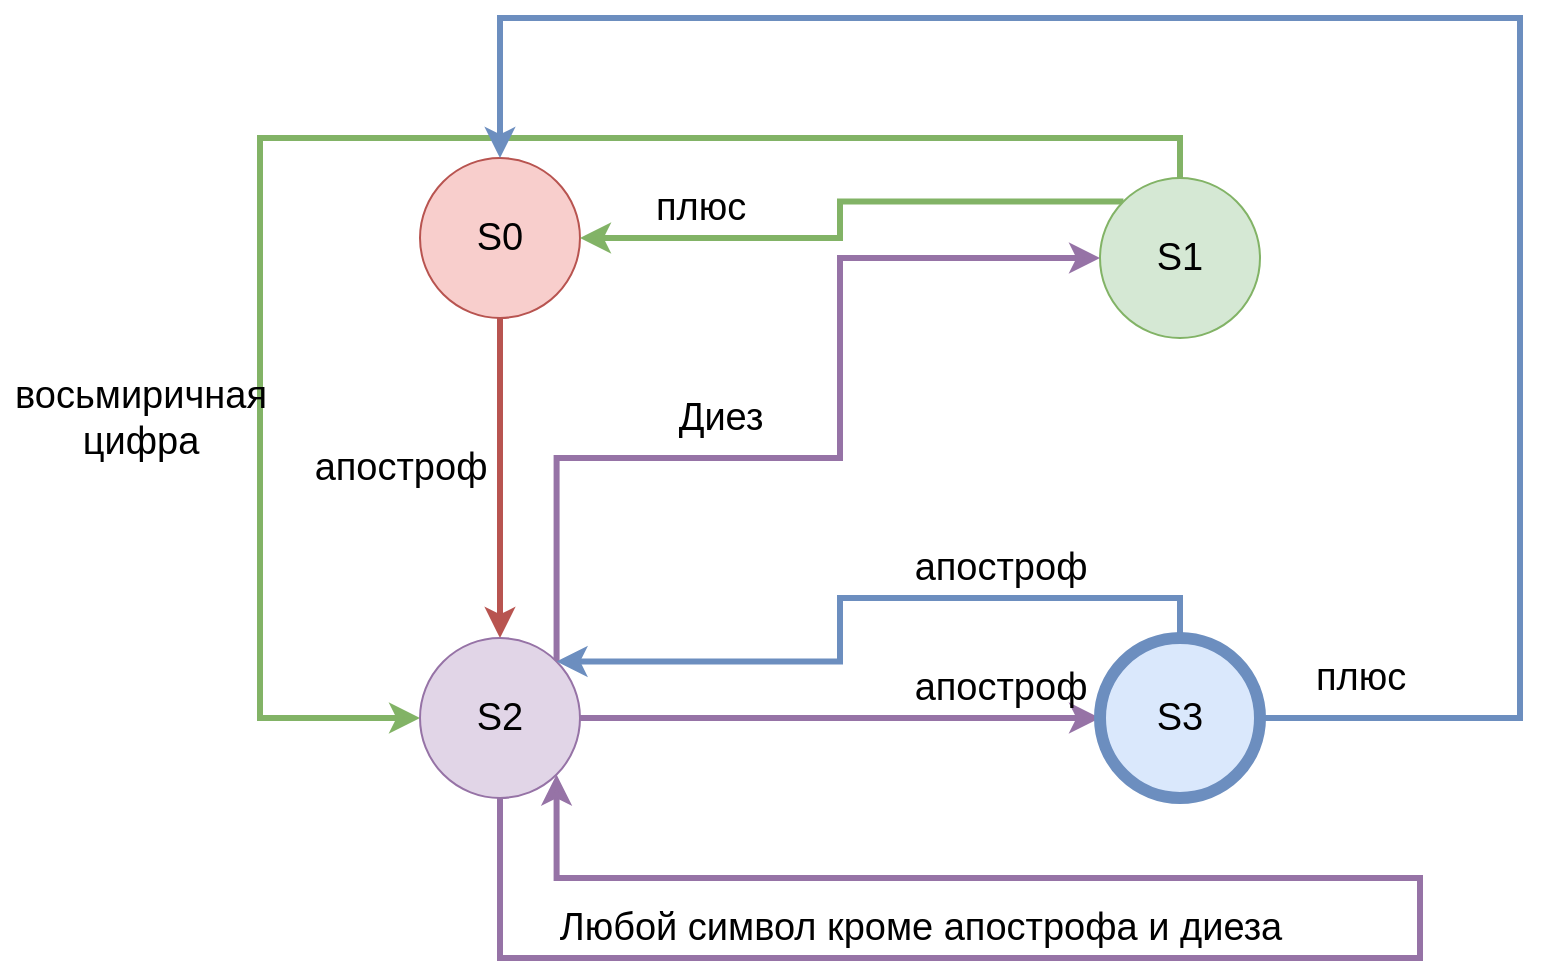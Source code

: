 <mxfile version="13.8.3" type="google"><diagram id="k1qQ2Jnl2-uYnXi_RqJZ" name="Page-1"><mxGraphModel dx="2249" dy="799" grid="1" gridSize="10" guides="1" tooltips="1" connect="1" arrows="1" fold="1" page="1" pageScale="1" pageWidth="827" pageHeight="1169" math="0" shadow="0"><root><mxCell id="0"/><mxCell id="1" parent="0"/><mxCell id="srklEjyQGkFXE947Fof7-5" style="edgeStyle=orthogonalEdgeStyle;rounded=0;orthogonalLoop=1;jettySize=auto;html=1;exitX=0.5;exitY=1;exitDx=0;exitDy=0;entryX=0.5;entryY=0;entryDx=0;entryDy=0;fontSize=19;strokeWidth=3;fillColor=#f8cecc;strokeColor=#b85450;" edge="1" parent="1" source="srklEjyQGkFXE947Fof7-1" target="srklEjyQGkFXE947Fof7-3"><mxGeometry relative="1" as="geometry"/></mxCell><mxCell id="srklEjyQGkFXE947Fof7-1" value="S0" style="ellipse;whiteSpace=wrap;html=1;aspect=fixed;fillColor=#f8cecc;strokeColor=#b85450;fontSize=19;" vertex="1" parent="1"><mxGeometry x="170" y="640" width="80" height="80" as="geometry"/></mxCell><mxCell id="srklEjyQGkFXE947Fof7-7" style="edgeStyle=orthogonalEdgeStyle;rounded=0;orthogonalLoop=1;jettySize=auto;html=1;exitX=0.5;exitY=0;exitDx=0;exitDy=0;entryX=0;entryY=0.5;entryDx=0;entryDy=0;fontSize=19;strokeWidth=3;fillColor=#d5e8d4;strokeColor=#82b366;" edge="1" parent="1" source="srklEjyQGkFXE947Fof7-2" target="srklEjyQGkFXE947Fof7-3"><mxGeometry relative="1" as="geometry"><Array as="points"><mxPoint x="550" y="630"/><mxPoint x="90" y="630"/><mxPoint x="90" y="920"/></Array></mxGeometry></mxCell><mxCell id="srklEjyQGkFXE947Fof7-20" style="edgeStyle=orthogonalEdgeStyle;rounded=0;orthogonalLoop=1;jettySize=auto;html=1;exitX=0;exitY=0;exitDx=0;exitDy=0;entryX=1;entryY=0.5;entryDx=0;entryDy=0;fontSize=19;strokeWidth=3;fillColor=#d5e8d4;strokeColor=#82b366;" edge="1" parent="1" source="srklEjyQGkFXE947Fof7-2" target="srklEjyQGkFXE947Fof7-1"><mxGeometry relative="1" as="geometry"/></mxCell><mxCell id="srklEjyQGkFXE947Fof7-2" value="S1" style="ellipse;whiteSpace=wrap;html=1;aspect=fixed;fillColor=#d5e8d4;strokeColor=#82b366;fontSize=19;" vertex="1" parent="1"><mxGeometry x="510" y="650" width="80" height="80" as="geometry"/></mxCell><mxCell id="srklEjyQGkFXE947Fof7-9" style="edgeStyle=orthogonalEdgeStyle;rounded=0;orthogonalLoop=1;jettySize=auto;html=1;exitX=1;exitY=0.5;exitDx=0;exitDy=0;entryX=0;entryY=0.5;entryDx=0;entryDy=0;fontSize=19;strokeWidth=3;fillColor=#e1d5e7;strokeColor=#9673a6;" edge="1" parent="1" source="srklEjyQGkFXE947Fof7-3" target="srklEjyQGkFXE947Fof7-4"><mxGeometry relative="1" as="geometry"/></mxCell><mxCell id="srklEjyQGkFXE947Fof7-11" style="edgeStyle=orthogonalEdgeStyle;rounded=0;orthogonalLoop=1;jettySize=auto;html=1;exitX=1;exitY=0;exitDx=0;exitDy=0;entryX=0;entryY=0.5;entryDx=0;entryDy=0;fontSize=19;strokeWidth=3;fillColor=#e1d5e7;strokeColor=#9673a6;" edge="1" parent="1" source="srklEjyQGkFXE947Fof7-3" target="srklEjyQGkFXE947Fof7-2"><mxGeometry relative="1" as="geometry"><Array as="points"><mxPoint x="238" y="790"/><mxPoint x="380" y="790"/><mxPoint x="380" y="690"/></Array></mxGeometry></mxCell><mxCell id="srklEjyQGkFXE947Fof7-3" value="S2" style="ellipse;whiteSpace=wrap;html=1;aspect=fixed;fillColor=#e1d5e7;strokeColor=#9673a6;fontSize=19;" vertex="1" parent="1"><mxGeometry x="170" y="880" width="80" height="80" as="geometry"/></mxCell><mxCell id="srklEjyQGkFXE947Fof7-23" style="edgeStyle=orthogonalEdgeStyle;rounded=0;orthogonalLoop=1;jettySize=auto;html=1;exitX=0.5;exitY=0;exitDx=0;exitDy=0;entryX=1;entryY=0;entryDx=0;entryDy=0;strokeWidth=3;fontSize=19;fillColor=#dae8fc;strokeColor=#6c8ebf;" edge="1" parent="1" source="srklEjyQGkFXE947Fof7-4" target="srklEjyQGkFXE947Fof7-3"><mxGeometry relative="1" as="geometry"/></mxCell><mxCell id="srklEjyQGkFXE947Fof7-25" style="edgeStyle=orthogonalEdgeStyle;rounded=0;orthogonalLoop=1;jettySize=auto;html=1;exitX=1;exitY=0.5;exitDx=0;exitDy=0;entryX=0.5;entryY=0;entryDx=0;entryDy=0;strokeWidth=3;fontSize=19;fillColor=#dae8fc;strokeColor=#6c8ebf;" edge="1" parent="1" source="srklEjyQGkFXE947Fof7-4" target="srklEjyQGkFXE947Fof7-1"><mxGeometry relative="1" as="geometry"><Array as="points"><mxPoint x="720" y="920"/><mxPoint x="720" y="570"/><mxPoint x="210" y="570"/></Array></mxGeometry></mxCell><mxCell id="srklEjyQGkFXE947Fof7-4" value="S3" style="ellipse;whiteSpace=wrap;html=1;aspect=fixed;fillColor=#dae8fc;strokeColor=#6c8ebf;fontSize=19;strokeWidth=6;" vertex="1" parent="1"><mxGeometry x="510" y="880" width="80" height="80" as="geometry"/></mxCell><mxCell id="srklEjyQGkFXE947Fof7-6" value="апостроф" style="text;html=1;align=center;verticalAlign=middle;resizable=0;points=[];autosize=1;fontSize=19;" vertex="1" parent="1"><mxGeometry x="110" y="780" width="100" height="30" as="geometry"/></mxCell><mxCell id="srklEjyQGkFXE947Fof7-8" value="восьмиричная &lt;br&gt;цифра" style="text;html=1;align=center;verticalAlign=middle;resizable=0;points=[];autosize=1;fontSize=19;" vertex="1" parent="1"><mxGeometry x="-40" y="745" width="140" height="50" as="geometry"/></mxCell><mxCell id="srklEjyQGkFXE947Fof7-10" value="апостроф" style="text;html=1;align=center;verticalAlign=middle;resizable=0;points=[];autosize=1;fontSize=19;" vertex="1" parent="1"><mxGeometry x="410" y="890" width="100" height="30" as="geometry"/></mxCell><mxCell id="srklEjyQGkFXE947Fof7-13" value="Диез" style="text;html=1;align=center;verticalAlign=middle;resizable=0;points=[];autosize=1;fontSize=19;" vertex="1" parent="1"><mxGeometry x="290" y="755" width="60" height="30" as="geometry"/></mxCell><mxCell id="srklEjyQGkFXE947Fof7-15" value="Любой символ кроме апострофа и диеза" style="text;html=1;align=center;verticalAlign=middle;resizable=0;points=[];autosize=1;fontSize=19;" vertex="1" parent="1"><mxGeometry x="230" y="1010" width="380" height="30" as="geometry"/></mxCell><mxCell id="srklEjyQGkFXE947Fof7-21" value="плюс" style="text;html=1;align=center;verticalAlign=middle;resizable=0;points=[];autosize=1;fontSize=19;" vertex="1" parent="1"><mxGeometry x="280" y="650" width="60" height="30" as="geometry"/></mxCell><mxCell id="srklEjyQGkFXE947Fof7-14" style="edgeStyle=orthogonalEdgeStyle;rounded=0;orthogonalLoop=1;jettySize=auto;html=1;exitX=0.5;exitY=1;exitDx=0;exitDy=0;entryX=1;entryY=1;entryDx=0;entryDy=0;fontSize=19;strokeWidth=3;fillColor=#e1d5e7;strokeColor=#9673a6;" edge="1" parent="1" source="srklEjyQGkFXE947Fof7-3" target="srklEjyQGkFXE947Fof7-3"><mxGeometry relative="1" as="geometry"><Array as="points"><mxPoint x="210" y="1040"/><mxPoint x="670" y="1040"/><mxPoint x="670" y="1000"/><mxPoint x="238" y="1000"/></Array></mxGeometry></mxCell><mxCell id="srklEjyQGkFXE947Fof7-24" value="апостроф" style="text;html=1;align=center;verticalAlign=middle;resizable=0;points=[];autosize=1;fontSize=19;" vertex="1" parent="1"><mxGeometry x="410" y="830" width="100" height="30" as="geometry"/></mxCell><mxCell id="srklEjyQGkFXE947Fof7-26" value="плюс" style="text;html=1;align=center;verticalAlign=middle;resizable=0;points=[];autosize=1;fontSize=19;" vertex="1" parent="1"><mxGeometry x="610" y="885" width="60" height="30" as="geometry"/></mxCell></root></mxGraphModel></diagram></mxfile>